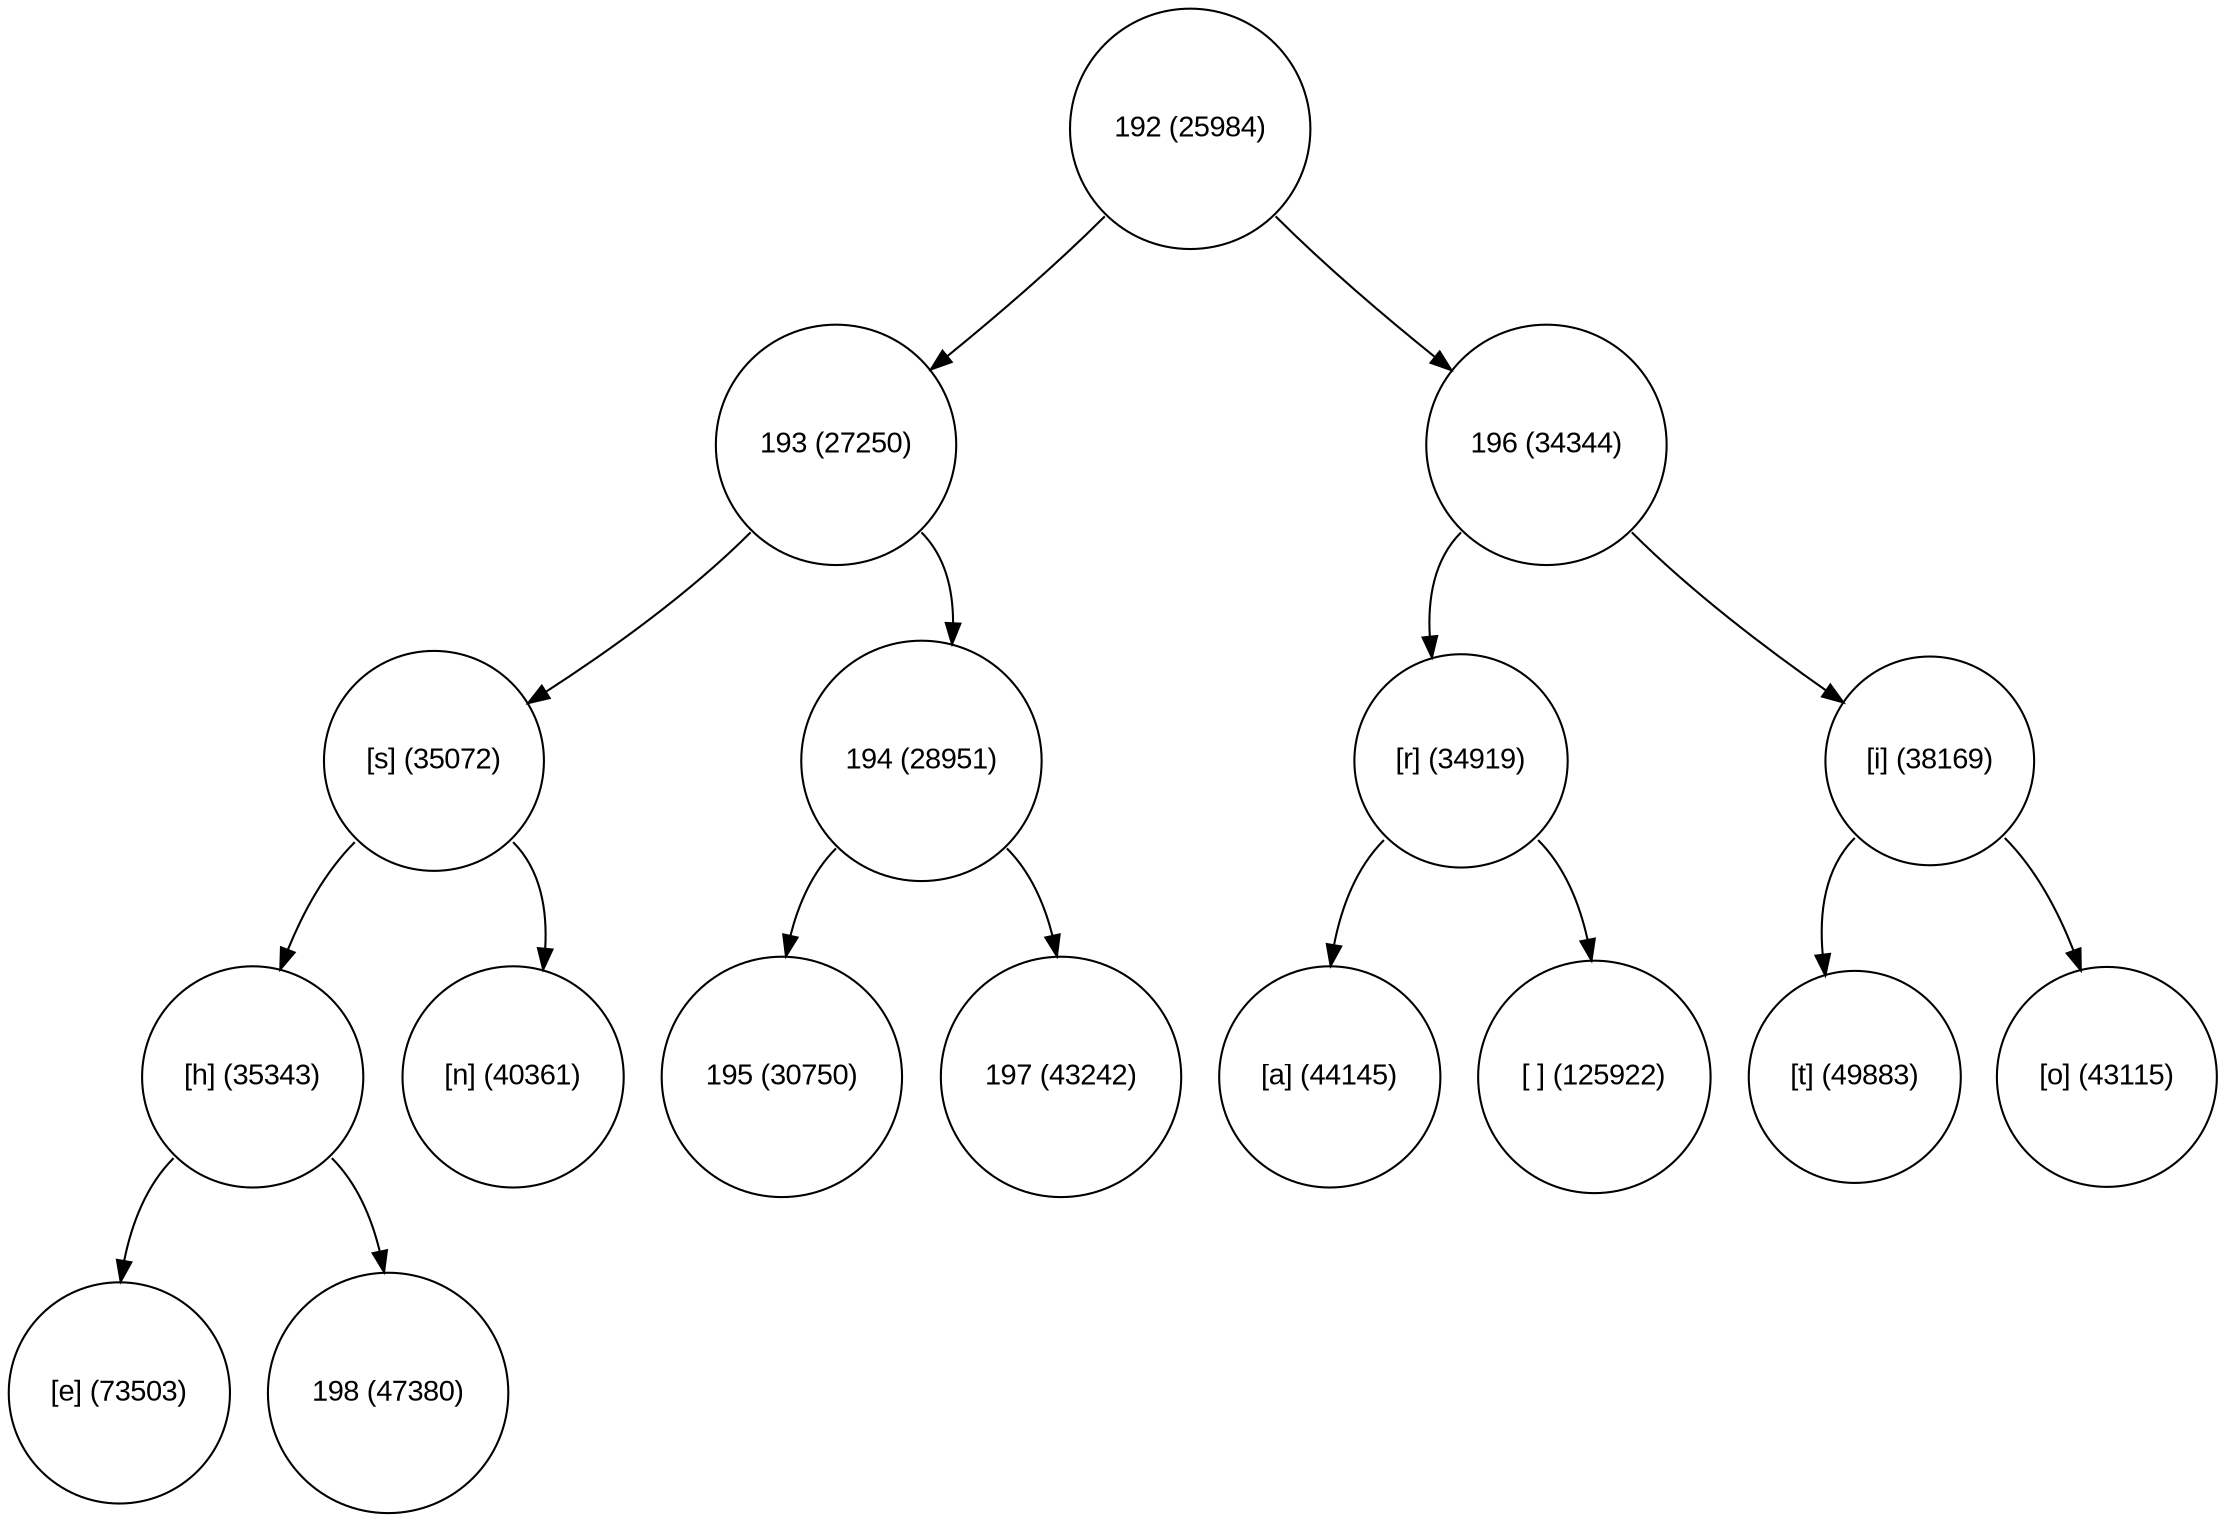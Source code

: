 digraph move_up {
	node [fontname="Arial", shape="circle", width=0.5]; 

	0 [label = "192 (25984)"];
	0:sw -> 1;
	1 [label = "193 (27250)"];
	1:sw -> 3;
	3 [label = "[s] (35072)"];
	3:sw -> 7;
	7 [label = "[h] (35343)"];
	7:sw -> 15;
	15 [label = "[e] (73503)"];
	7:se -> 16;
	16 [label = "198 (47380)"];
	3:se -> 8;
	8 [label = "[n] (40361)"];
	1:se -> 4;
	4 [label = "194 (28951)"];
	4:sw -> 9;
	9 [label = "195 (30750)"];
	4:se -> 10;
	10 [label = "197 (43242)"];
	0:se -> 2;
	2 [label = "196 (34344)"];
	2:sw -> 5;
	5 [label = "[r] (34919)"];
	5:sw -> 11;
	11 [label = "[a] (44145)"];
	5:se -> 12;
	12 [label = "[ ] (125922)"];
	2:se -> 6;
	6 [label = "[i] (38169)"];
	6:sw -> 13;
	13 [label = "[t] (49883)"];
	6:se -> 14;
	14 [label = "[o] (43115)"];
}
